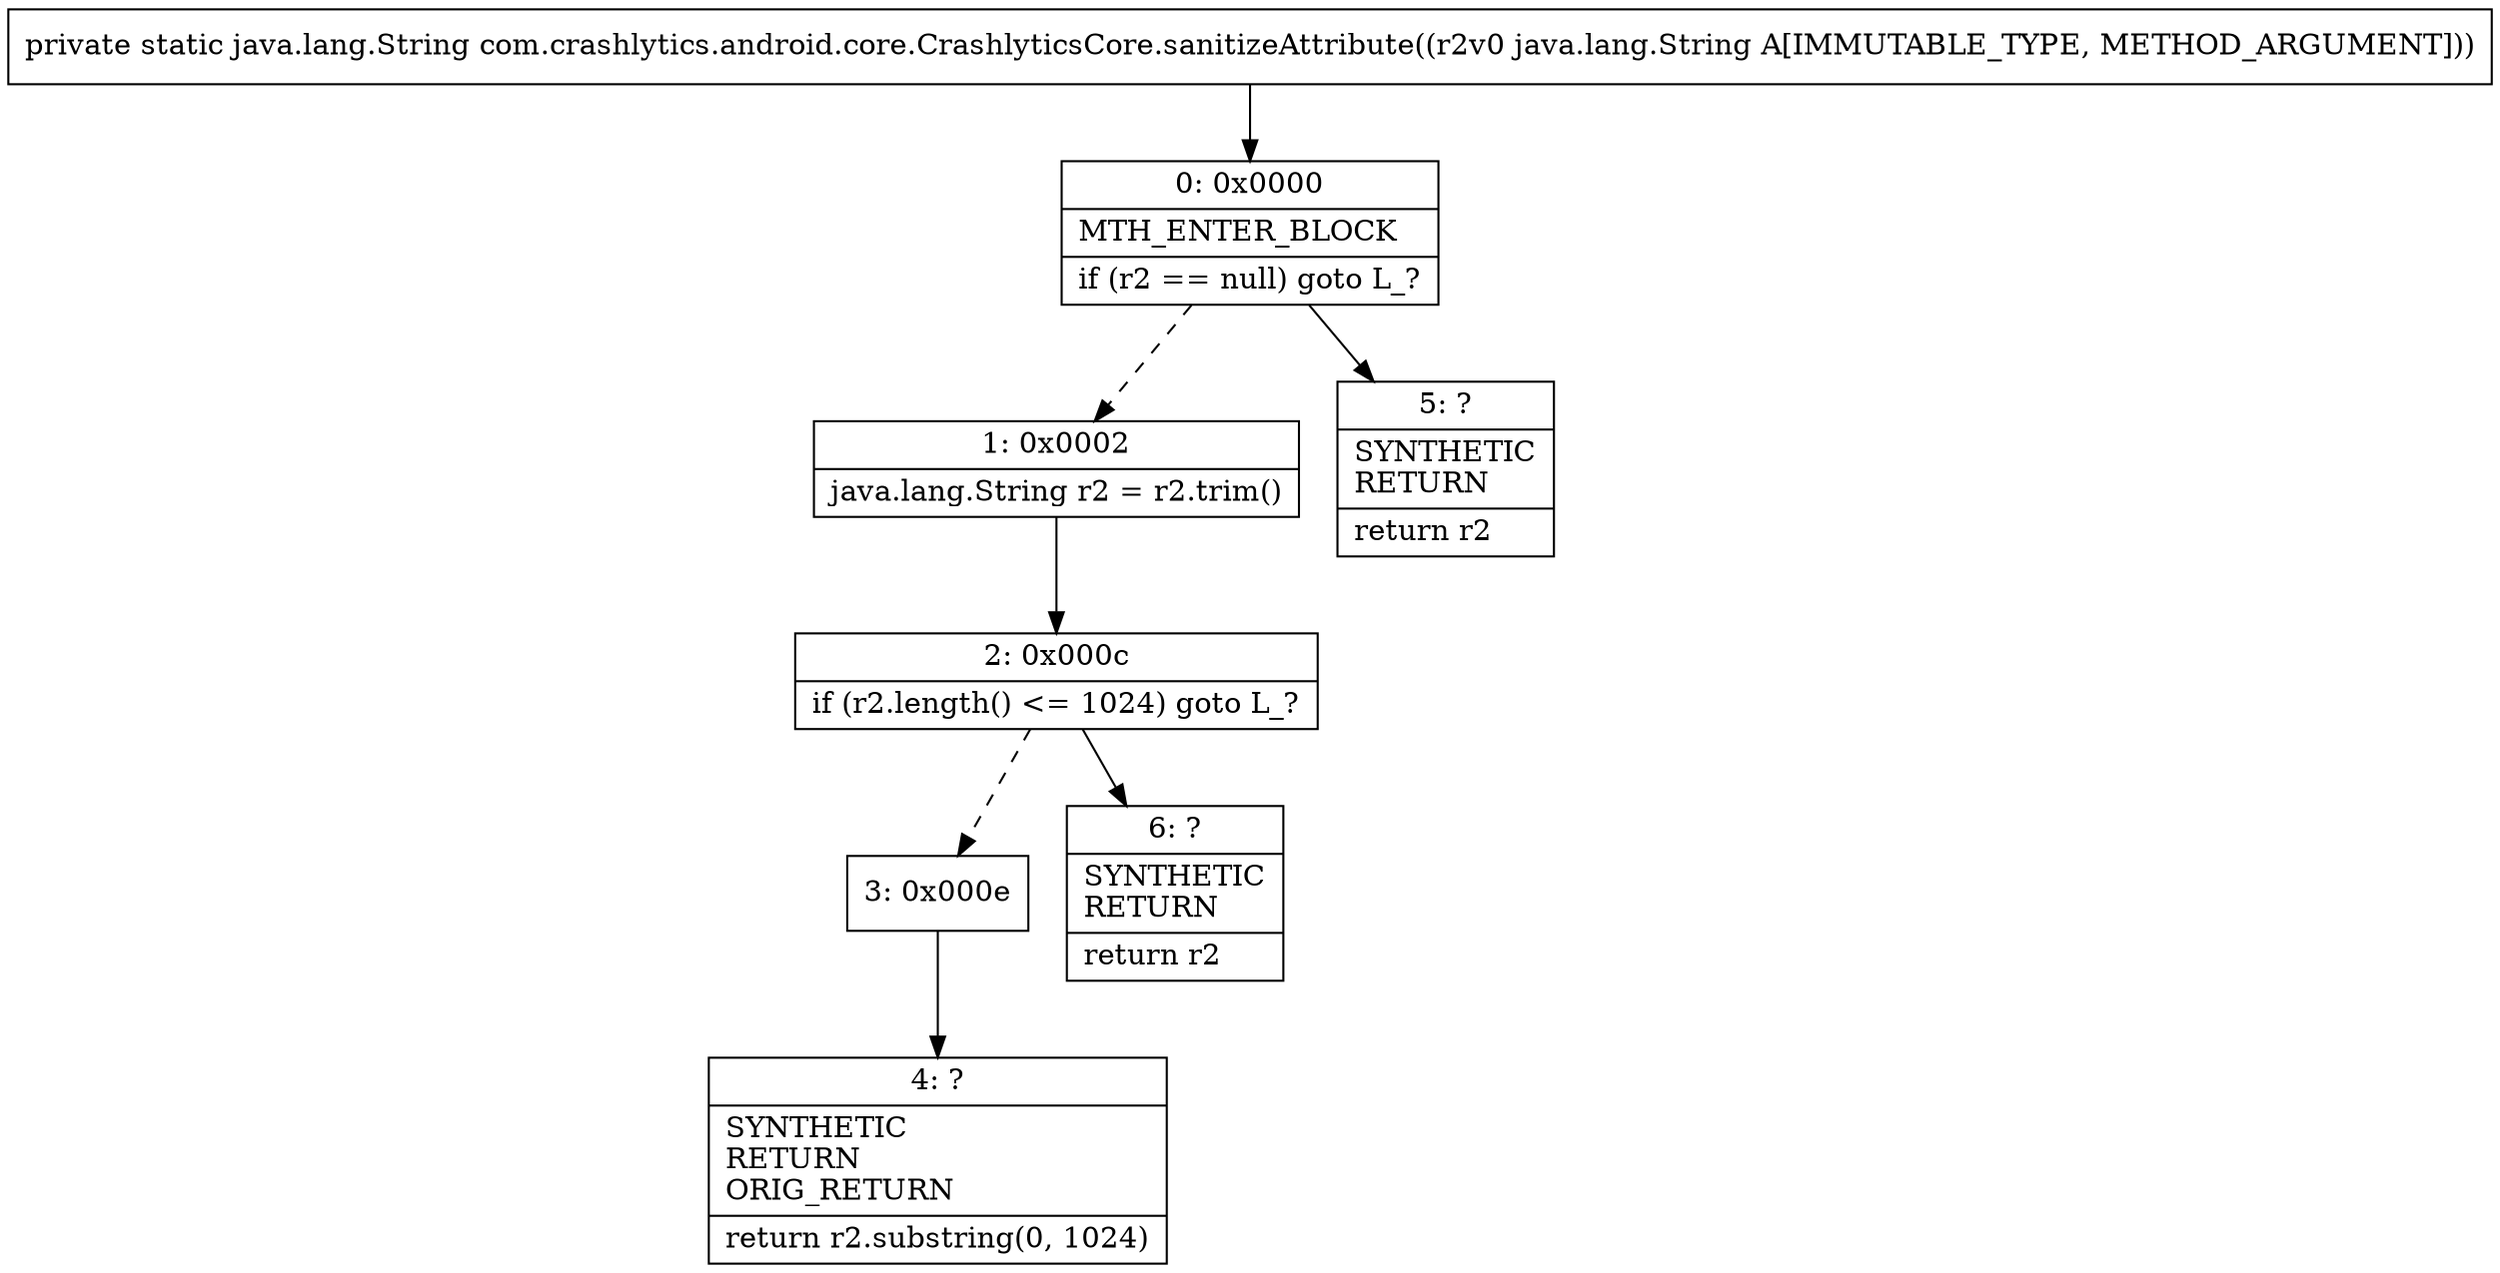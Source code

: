 digraph "CFG forcom.crashlytics.android.core.CrashlyticsCore.sanitizeAttribute(Ljava\/lang\/String;)Ljava\/lang\/String;" {
Node_0 [shape=record,label="{0\:\ 0x0000|MTH_ENTER_BLOCK\l|if (r2 == null) goto L_?\l}"];
Node_1 [shape=record,label="{1\:\ 0x0002|java.lang.String r2 = r2.trim()\l}"];
Node_2 [shape=record,label="{2\:\ 0x000c|if (r2.length() \<= 1024) goto L_?\l}"];
Node_3 [shape=record,label="{3\:\ 0x000e}"];
Node_4 [shape=record,label="{4\:\ ?|SYNTHETIC\lRETURN\lORIG_RETURN\l|return r2.substring(0, 1024)\l}"];
Node_5 [shape=record,label="{5\:\ ?|SYNTHETIC\lRETURN\l|return r2\l}"];
Node_6 [shape=record,label="{6\:\ ?|SYNTHETIC\lRETURN\l|return r2\l}"];
MethodNode[shape=record,label="{private static java.lang.String com.crashlytics.android.core.CrashlyticsCore.sanitizeAttribute((r2v0 java.lang.String A[IMMUTABLE_TYPE, METHOD_ARGUMENT])) }"];
MethodNode -> Node_0;
Node_0 -> Node_1[style=dashed];
Node_0 -> Node_5;
Node_1 -> Node_2;
Node_2 -> Node_3[style=dashed];
Node_2 -> Node_6;
Node_3 -> Node_4;
}

